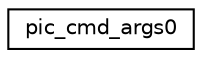 digraph "Graphical Class Hierarchy"
{
 // INTERACTIVE_SVG=YES
  edge [fontname="Helvetica",fontsize="10",labelfontname="Helvetica",labelfontsize="10"];
  node [fontname="Helvetica",fontsize="10",shape=record];
  rankdir="LR";
  Node0 [label="pic_cmd_args0",height=0.2,width=0.4,color="black", fillcolor="white", style="filled",URL="$structpic__cmd__args0.html"];
}
